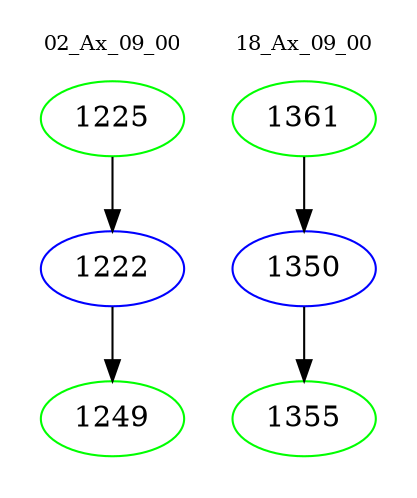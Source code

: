 digraph{
subgraph cluster_0 {
color = white
label = "02_Ax_09_00";
fontsize=10;
T0_1225 [label="1225", color="green"]
T0_1225 -> T0_1222 [color="black"]
T0_1222 [label="1222", color="blue"]
T0_1222 -> T0_1249 [color="black"]
T0_1249 [label="1249", color="green"]
}
subgraph cluster_1 {
color = white
label = "18_Ax_09_00";
fontsize=10;
T1_1361 [label="1361", color="green"]
T1_1361 -> T1_1350 [color="black"]
T1_1350 [label="1350", color="blue"]
T1_1350 -> T1_1355 [color="black"]
T1_1355 [label="1355", color="green"]
}
}
